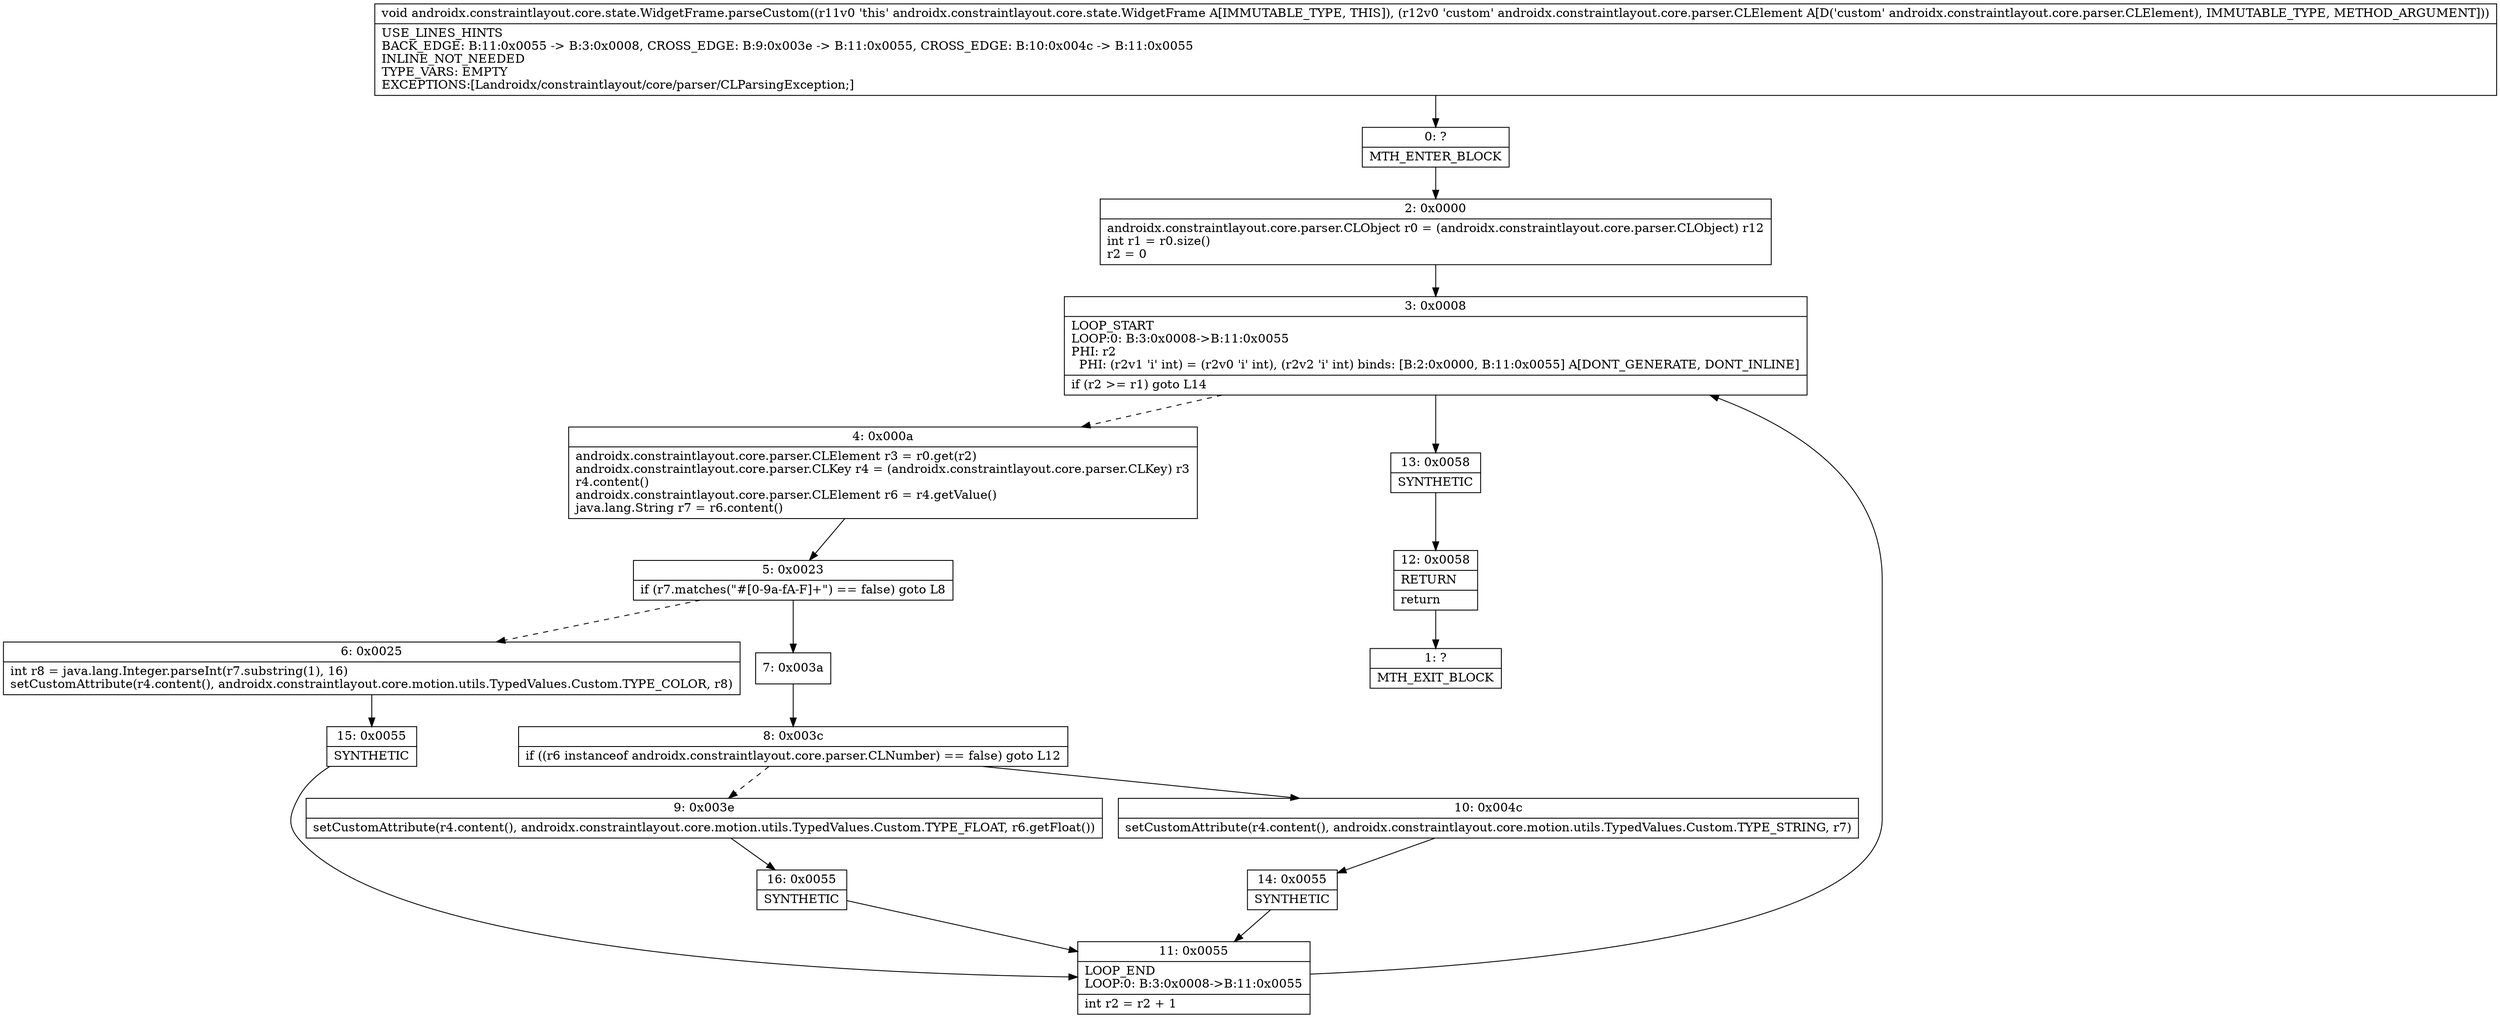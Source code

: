 digraph "CFG forandroidx.constraintlayout.core.state.WidgetFrame.parseCustom(Landroidx\/constraintlayout\/core\/parser\/CLElement;)V" {
Node_0 [shape=record,label="{0\:\ ?|MTH_ENTER_BLOCK\l}"];
Node_2 [shape=record,label="{2\:\ 0x0000|androidx.constraintlayout.core.parser.CLObject r0 = (androidx.constraintlayout.core.parser.CLObject) r12\lint r1 = r0.size()\lr2 = 0\l}"];
Node_3 [shape=record,label="{3\:\ 0x0008|LOOP_START\lLOOP:0: B:3:0x0008\-\>B:11:0x0055\lPHI: r2 \l  PHI: (r2v1 'i' int) = (r2v0 'i' int), (r2v2 'i' int) binds: [B:2:0x0000, B:11:0x0055] A[DONT_GENERATE, DONT_INLINE]\l|if (r2 \>= r1) goto L14\l}"];
Node_4 [shape=record,label="{4\:\ 0x000a|androidx.constraintlayout.core.parser.CLElement r3 = r0.get(r2)\landroidx.constraintlayout.core.parser.CLKey r4 = (androidx.constraintlayout.core.parser.CLKey) r3\lr4.content()\landroidx.constraintlayout.core.parser.CLElement r6 = r4.getValue()\ljava.lang.String r7 = r6.content()\l}"];
Node_5 [shape=record,label="{5\:\ 0x0023|if (r7.matches(\"#[0\-9a\-fA\-F]+\") == false) goto L8\l}"];
Node_6 [shape=record,label="{6\:\ 0x0025|int r8 = java.lang.Integer.parseInt(r7.substring(1), 16)\lsetCustomAttribute(r4.content(), androidx.constraintlayout.core.motion.utils.TypedValues.Custom.TYPE_COLOR, r8)\l}"];
Node_15 [shape=record,label="{15\:\ 0x0055|SYNTHETIC\l}"];
Node_11 [shape=record,label="{11\:\ 0x0055|LOOP_END\lLOOP:0: B:3:0x0008\-\>B:11:0x0055\l|int r2 = r2 + 1\l}"];
Node_7 [shape=record,label="{7\:\ 0x003a}"];
Node_8 [shape=record,label="{8\:\ 0x003c|if ((r6 instanceof androidx.constraintlayout.core.parser.CLNumber) == false) goto L12\l}"];
Node_9 [shape=record,label="{9\:\ 0x003e|setCustomAttribute(r4.content(), androidx.constraintlayout.core.motion.utils.TypedValues.Custom.TYPE_FLOAT, r6.getFloat())\l}"];
Node_16 [shape=record,label="{16\:\ 0x0055|SYNTHETIC\l}"];
Node_10 [shape=record,label="{10\:\ 0x004c|setCustomAttribute(r4.content(), androidx.constraintlayout.core.motion.utils.TypedValues.Custom.TYPE_STRING, r7)\l}"];
Node_14 [shape=record,label="{14\:\ 0x0055|SYNTHETIC\l}"];
Node_13 [shape=record,label="{13\:\ 0x0058|SYNTHETIC\l}"];
Node_12 [shape=record,label="{12\:\ 0x0058|RETURN\l|return\l}"];
Node_1 [shape=record,label="{1\:\ ?|MTH_EXIT_BLOCK\l}"];
MethodNode[shape=record,label="{void androidx.constraintlayout.core.state.WidgetFrame.parseCustom((r11v0 'this' androidx.constraintlayout.core.state.WidgetFrame A[IMMUTABLE_TYPE, THIS]), (r12v0 'custom' androidx.constraintlayout.core.parser.CLElement A[D('custom' androidx.constraintlayout.core.parser.CLElement), IMMUTABLE_TYPE, METHOD_ARGUMENT]))  | USE_LINES_HINTS\lBACK_EDGE: B:11:0x0055 \-\> B:3:0x0008, CROSS_EDGE: B:9:0x003e \-\> B:11:0x0055, CROSS_EDGE: B:10:0x004c \-\> B:11:0x0055\lINLINE_NOT_NEEDED\lTYPE_VARS: EMPTY\lEXCEPTIONS:[Landroidx\/constraintlayout\/core\/parser\/CLParsingException;]\l}"];
MethodNode -> Node_0;Node_0 -> Node_2;
Node_2 -> Node_3;
Node_3 -> Node_4[style=dashed];
Node_3 -> Node_13;
Node_4 -> Node_5;
Node_5 -> Node_6[style=dashed];
Node_5 -> Node_7;
Node_6 -> Node_15;
Node_15 -> Node_11;
Node_11 -> Node_3;
Node_7 -> Node_8;
Node_8 -> Node_9[style=dashed];
Node_8 -> Node_10;
Node_9 -> Node_16;
Node_16 -> Node_11;
Node_10 -> Node_14;
Node_14 -> Node_11;
Node_13 -> Node_12;
Node_12 -> Node_1;
}

